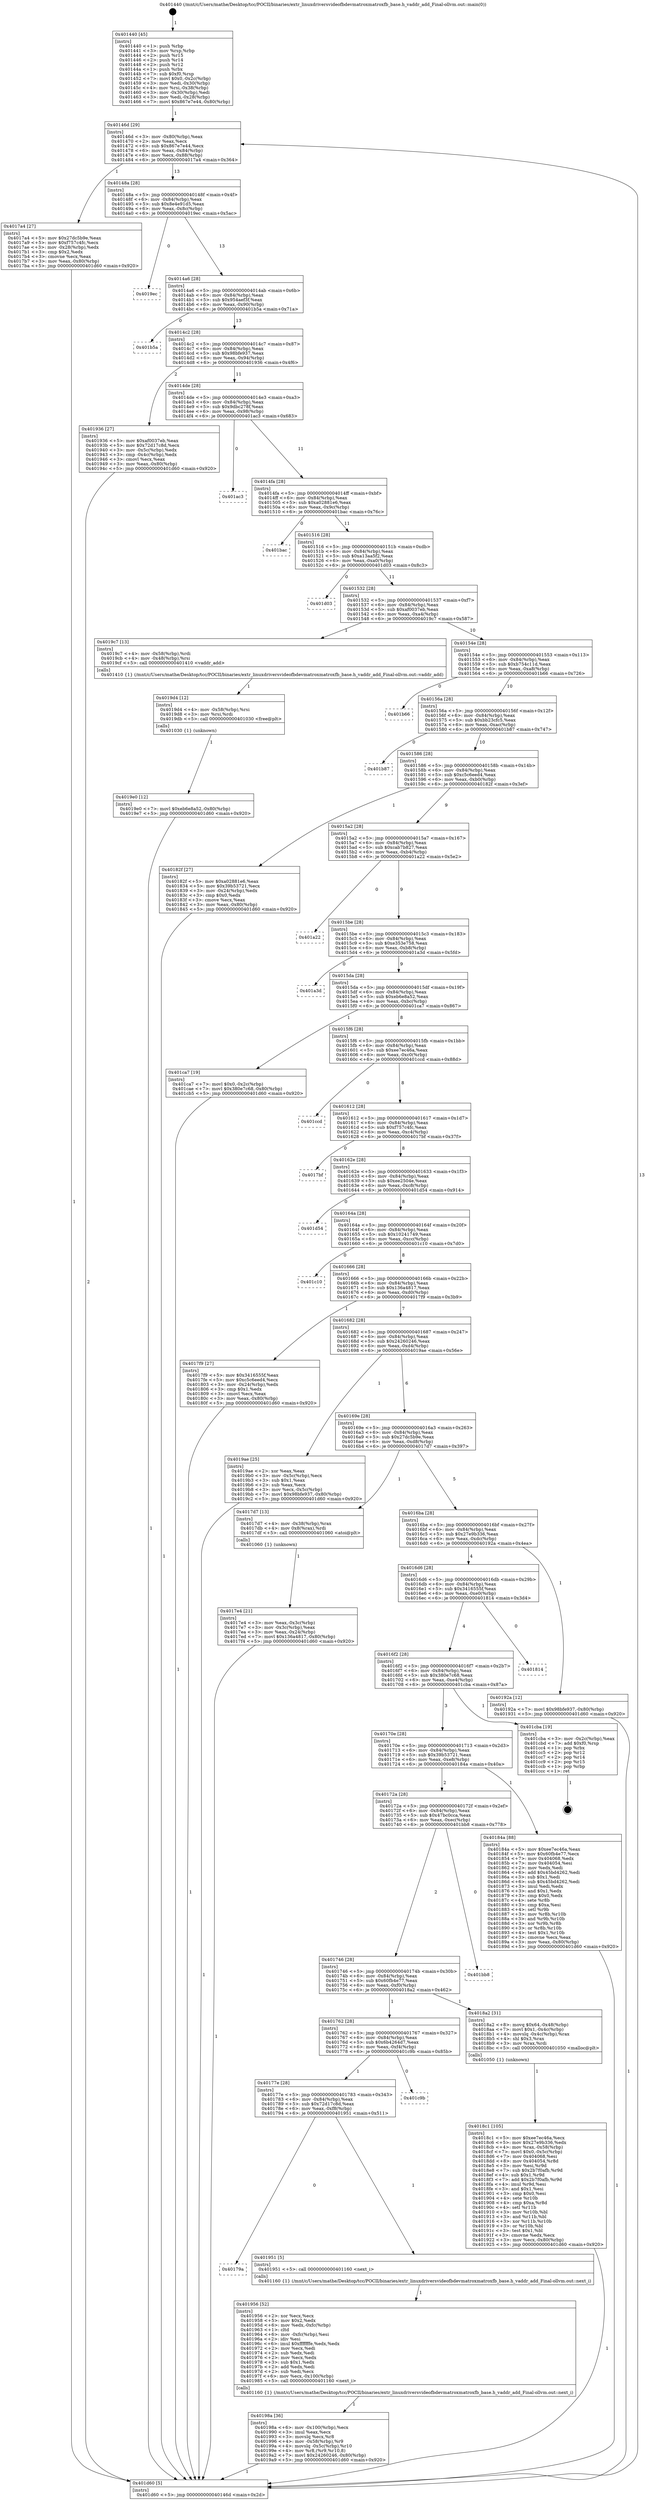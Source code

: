 digraph "0x401440" {
  label = "0x401440 (/mnt/c/Users/mathe/Desktop/tcc/POCII/binaries/extr_linuxdriversvideofbdevmatroxmatroxfb_base.h_vaddr_add_Final-ollvm.out::main(0))"
  labelloc = "t"
  node[shape=record]

  Entry [label="",width=0.3,height=0.3,shape=circle,fillcolor=black,style=filled]
  "0x40146d" [label="{
     0x40146d [29]\l
     | [instrs]\l
     &nbsp;&nbsp;0x40146d \<+3\>: mov -0x80(%rbp),%eax\l
     &nbsp;&nbsp;0x401470 \<+2\>: mov %eax,%ecx\l
     &nbsp;&nbsp;0x401472 \<+6\>: sub $0x867e7e44,%ecx\l
     &nbsp;&nbsp;0x401478 \<+6\>: mov %eax,-0x84(%rbp)\l
     &nbsp;&nbsp;0x40147e \<+6\>: mov %ecx,-0x88(%rbp)\l
     &nbsp;&nbsp;0x401484 \<+6\>: je 00000000004017a4 \<main+0x364\>\l
  }"]
  "0x4017a4" [label="{
     0x4017a4 [27]\l
     | [instrs]\l
     &nbsp;&nbsp;0x4017a4 \<+5\>: mov $0x27dc5b9e,%eax\l
     &nbsp;&nbsp;0x4017a9 \<+5\>: mov $0xf757c4fc,%ecx\l
     &nbsp;&nbsp;0x4017ae \<+3\>: mov -0x28(%rbp),%edx\l
     &nbsp;&nbsp;0x4017b1 \<+3\>: cmp $0x2,%edx\l
     &nbsp;&nbsp;0x4017b4 \<+3\>: cmovne %ecx,%eax\l
     &nbsp;&nbsp;0x4017b7 \<+3\>: mov %eax,-0x80(%rbp)\l
     &nbsp;&nbsp;0x4017ba \<+5\>: jmp 0000000000401d60 \<main+0x920\>\l
  }"]
  "0x40148a" [label="{
     0x40148a [28]\l
     | [instrs]\l
     &nbsp;&nbsp;0x40148a \<+5\>: jmp 000000000040148f \<main+0x4f\>\l
     &nbsp;&nbsp;0x40148f \<+6\>: mov -0x84(%rbp),%eax\l
     &nbsp;&nbsp;0x401495 \<+5\>: sub $0x8e4e91d5,%eax\l
     &nbsp;&nbsp;0x40149a \<+6\>: mov %eax,-0x8c(%rbp)\l
     &nbsp;&nbsp;0x4014a0 \<+6\>: je 00000000004019ec \<main+0x5ac\>\l
  }"]
  "0x401d60" [label="{
     0x401d60 [5]\l
     | [instrs]\l
     &nbsp;&nbsp;0x401d60 \<+5\>: jmp 000000000040146d \<main+0x2d\>\l
  }"]
  "0x401440" [label="{
     0x401440 [45]\l
     | [instrs]\l
     &nbsp;&nbsp;0x401440 \<+1\>: push %rbp\l
     &nbsp;&nbsp;0x401441 \<+3\>: mov %rsp,%rbp\l
     &nbsp;&nbsp;0x401444 \<+2\>: push %r15\l
     &nbsp;&nbsp;0x401446 \<+2\>: push %r14\l
     &nbsp;&nbsp;0x401448 \<+2\>: push %r12\l
     &nbsp;&nbsp;0x40144a \<+1\>: push %rbx\l
     &nbsp;&nbsp;0x40144b \<+7\>: sub $0xf0,%rsp\l
     &nbsp;&nbsp;0x401452 \<+7\>: movl $0x0,-0x2c(%rbp)\l
     &nbsp;&nbsp;0x401459 \<+3\>: mov %edi,-0x30(%rbp)\l
     &nbsp;&nbsp;0x40145c \<+4\>: mov %rsi,-0x38(%rbp)\l
     &nbsp;&nbsp;0x401460 \<+3\>: mov -0x30(%rbp),%edi\l
     &nbsp;&nbsp;0x401463 \<+3\>: mov %edi,-0x28(%rbp)\l
     &nbsp;&nbsp;0x401466 \<+7\>: movl $0x867e7e44,-0x80(%rbp)\l
  }"]
  Exit [label="",width=0.3,height=0.3,shape=circle,fillcolor=black,style=filled,peripheries=2]
  "0x4019ec" [label="{
     0x4019ec\l
  }", style=dashed]
  "0x4014a6" [label="{
     0x4014a6 [28]\l
     | [instrs]\l
     &nbsp;&nbsp;0x4014a6 \<+5\>: jmp 00000000004014ab \<main+0x6b\>\l
     &nbsp;&nbsp;0x4014ab \<+6\>: mov -0x84(%rbp),%eax\l
     &nbsp;&nbsp;0x4014b1 \<+5\>: sub $0x954aef3f,%eax\l
     &nbsp;&nbsp;0x4014b6 \<+6\>: mov %eax,-0x90(%rbp)\l
     &nbsp;&nbsp;0x4014bc \<+6\>: je 0000000000401b5a \<main+0x71a\>\l
  }"]
  "0x4019e0" [label="{
     0x4019e0 [12]\l
     | [instrs]\l
     &nbsp;&nbsp;0x4019e0 \<+7\>: movl $0xeb6e8a52,-0x80(%rbp)\l
     &nbsp;&nbsp;0x4019e7 \<+5\>: jmp 0000000000401d60 \<main+0x920\>\l
  }"]
  "0x401b5a" [label="{
     0x401b5a\l
  }", style=dashed]
  "0x4014c2" [label="{
     0x4014c2 [28]\l
     | [instrs]\l
     &nbsp;&nbsp;0x4014c2 \<+5\>: jmp 00000000004014c7 \<main+0x87\>\l
     &nbsp;&nbsp;0x4014c7 \<+6\>: mov -0x84(%rbp),%eax\l
     &nbsp;&nbsp;0x4014cd \<+5\>: sub $0x98bfe937,%eax\l
     &nbsp;&nbsp;0x4014d2 \<+6\>: mov %eax,-0x94(%rbp)\l
     &nbsp;&nbsp;0x4014d8 \<+6\>: je 0000000000401936 \<main+0x4f6\>\l
  }"]
  "0x4019d4" [label="{
     0x4019d4 [12]\l
     | [instrs]\l
     &nbsp;&nbsp;0x4019d4 \<+4\>: mov -0x58(%rbp),%rsi\l
     &nbsp;&nbsp;0x4019d8 \<+3\>: mov %rsi,%rdi\l
     &nbsp;&nbsp;0x4019db \<+5\>: call 0000000000401030 \<free@plt\>\l
     | [calls]\l
     &nbsp;&nbsp;0x401030 \{1\} (unknown)\l
  }"]
  "0x401936" [label="{
     0x401936 [27]\l
     | [instrs]\l
     &nbsp;&nbsp;0x401936 \<+5\>: mov $0xaf0037eb,%eax\l
     &nbsp;&nbsp;0x40193b \<+5\>: mov $0x72d17c8d,%ecx\l
     &nbsp;&nbsp;0x401940 \<+3\>: mov -0x5c(%rbp),%edx\l
     &nbsp;&nbsp;0x401943 \<+3\>: cmp -0x4c(%rbp),%edx\l
     &nbsp;&nbsp;0x401946 \<+3\>: cmovl %ecx,%eax\l
     &nbsp;&nbsp;0x401949 \<+3\>: mov %eax,-0x80(%rbp)\l
     &nbsp;&nbsp;0x40194c \<+5\>: jmp 0000000000401d60 \<main+0x920\>\l
  }"]
  "0x4014de" [label="{
     0x4014de [28]\l
     | [instrs]\l
     &nbsp;&nbsp;0x4014de \<+5\>: jmp 00000000004014e3 \<main+0xa3\>\l
     &nbsp;&nbsp;0x4014e3 \<+6\>: mov -0x84(%rbp),%eax\l
     &nbsp;&nbsp;0x4014e9 \<+5\>: sub $0x9dbc278f,%eax\l
     &nbsp;&nbsp;0x4014ee \<+6\>: mov %eax,-0x98(%rbp)\l
     &nbsp;&nbsp;0x4014f4 \<+6\>: je 0000000000401ac3 \<main+0x683\>\l
  }"]
  "0x40198a" [label="{
     0x40198a [36]\l
     | [instrs]\l
     &nbsp;&nbsp;0x40198a \<+6\>: mov -0x100(%rbp),%ecx\l
     &nbsp;&nbsp;0x401990 \<+3\>: imul %eax,%ecx\l
     &nbsp;&nbsp;0x401993 \<+3\>: movslq %ecx,%r8\l
     &nbsp;&nbsp;0x401996 \<+4\>: mov -0x58(%rbp),%r9\l
     &nbsp;&nbsp;0x40199a \<+4\>: movslq -0x5c(%rbp),%r10\l
     &nbsp;&nbsp;0x40199e \<+4\>: mov %r8,(%r9,%r10,8)\l
     &nbsp;&nbsp;0x4019a2 \<+7\>: movl $0x24260246,-0x80(%rbp)\l
     &nbsp;&nbsp;0x4019a9 \<+5\>: jmp 0000000000401d60 \<main+0x920\>\l
  }"]
  "0x401ac3" [label="{
     0x401ac3\l
  }", style=dashed]
  "0x4014fa" [label="{
     0x4014fa [28]\l
     | [instrs]\l
     &nbsp;&nbsp;0x4014fa \<+5\>: jmp 00000000004014ff \<main+0xbf\>\l
     &nbsp;&nbsp;0x4014ff \<+6\>: mov -0x84(%rbp),%eax\l
     &nbsp;&nbsp;0x401505 \<+5\>: sub $0xa02881e6,%eax\l
     &nbsp;&nbsp;0x40150a \<+6\>: mov %eax,-0x9c(%rbp)\l
     &nbsp;&nbsp;0x401510 \<+6\>: je 0000000000401bac \<main+0x76c\>\l
  }"]
  "0x401956" [label="{
     0x401956 [52]\l
     | [instrs]\l
     &nbsp;&nbsp;0x401956 \<+2\>: xor %ecx,%ecx\l
     &nbsp;&nbsp;0x401958 \<+5\>: mov $0x2,%edx\l
     &nbsp;&nbsp;0x40195d \<+6\>: mov %edx,-0xfc(%rbp)\l
     &nbsp;&nbsp;0x401963 \<+1\>: cltd\l
     &nbsp;&nbsp;0x401964 \<+6\>: mov -0xfc(%rbp),%esi\l
     &nbsp;&nbsp;0x40196a \<+2\>: idiv %esi\l
     &nbsp;&nbsp;0x40196c \<+6\>: imul $0xfffffffe,%edx,%edx\l
     &nbsp;&nbsp;0x401972 \<+2\>: mov %ecx,%edi\l
     &nbsp;&nbsp;0x401974 \<+2\>: sub %edx,%edi\l
     &nbsp;&nbsp;0x401976 \<+2\>: mov %ecx,%edx\l
     &nbsp;&nbsp;0x401978 \<+3\>: sub $0x1,%edx\l
     &nbsp;&nbsp;0x40197b \<+2\>: add %edx,%edi\l
     &nbsp;&nbsp;0x40197d \<+2\>: sub %edi,%ecx\l
     &nbsp;&nbsp;0x40197f \<+6\>: mov %ecx,-0x100(%rbp)\l
     &nbsp;&nbsp;0x401985 \<+5\>: call 0000000000401160 \<next_i\>\l
     | [calls]\l
     &nbsp;&nbsp;0x401160 \{1\} (/mnt/c/Users/mathe/Desktop/tcc/POCII/binaries/extr_linuxdriversvideofbdevmatroxmatroxfb_base.h_vaddr_add_Final-ollvm.out::next_i)\l
  }"]
  "0x401bac" [label="{
     0x401bac\l
  }", style=dashed]
  "0x401516" [label="{
     0x401516 [28]\l
     | [instrs]\l
     &nbsp;&nbsp;0x401516 \<+5\>: jmp 000000000040151b \<main+0xdb\>\l
     &nbsp;&nbsp;0x40151b \<+6\>: mov -0x84(%rbp),%eax\l
     &nbsp;&nbsp;0x401521 \<+5\>: sub $0xa13aa5f2,%eax\l
     &nbsp;&nbsp;0x401526 \<+6\>: mov %eax,-0xa0(%rbp)\l
     &nbsp;&nbsp;0x40152c \<+6\>: je 0000000000401d03 \<main+0x8c3\>\l
  }"]
  "0x40179a" [label="{
     0x40179a\l
  }", style=dashed]
  "0x401d03" [label="{
     0x401d03\l
  }", style=dashed]
  "0x401532" [label="{
     0x401532 [28]\l
     | [instrs]\l
     &nbsp;&nbsp;0x401532 \<+5\>: jmp 0000000000401537 \<main+0xf7\>\l
     &nbsp;&nbsp;0x401537 \<+6\>: mov -0x84(%rbp),%eax\l
     &nbsp;&nbsp;0x40153d \<+5\>: sub $0xaf0037eb,%eax\l
     &nbsp;&nbsp;0x401542 \<+6\>: mov %eax,-0xa4(%rbp)\l
     &nbsp;&nbsp;0x401548 \<+6\>: je 00000000004019c7 \<main+0x587\>\l
  }"]
  "0x401951" [label="{
     0x401951 [5]\l
     | [instrs]\l
     &nbsp;&nbsp;0x401951 \<+5\>: call 0000000000401160 \<next_i\>\l
     | [calls]\l
     &nbsp;&nbsp;0x401160 \{1\} (/mnt/c/Users/mathe/Desktop/tcc/POCII/binaries/extr_linuxdriversvideofbdevmatroxmatroxfb_base.h_vaddr_add_Final-ollvm.out::next_i)\l
  }"]
  "0x4019c7" [label="{
     0x4019c7 [13]\l
     | [instrs]\l
     &nbsp;&nbsp;0x4019c7 \<+4\>: mov -0x58(%rbp),%rdi\l
     &nbsp;&nbsp;0x4019cb \<+4\>: mov -0x48(%rbp),%rsi\l
     &nbsp;&nbsp;0x4019cf \<+5\>: call 0000000000401410 \<vaddr_add\>\l
     | [calls]\l
     &nbsp;&nbsp;0x401410 \{1\} (/mnt/c/Users/mathe/Desktop/tcc/POCII/binaries/extr_linuxdriversvideofbdevmatroxmatroxfb_base.h_vaddr_add_Final-ollvm.out::vaddr_add)\l
  }"]
  "0x40154e" [label="{
     0x40154e [28]\l
     | [instrs]\l
     &nbsp;&nbsp;0x40154e \<+5\>: jmp 0000000000401553 \<main+0x113\>\l
     &nbsp;&nbsp;0x401553 \<+6\>: mov -0x84(%rbp),%eax\l
     &nbsp;&nbsp;0x401559 \<+5\>: sub $0xb754c11d,%eax\l
     &nbsp;&nbsp;0x40155e \<+6\>: mov %eax,-0xa8(%rbp)\l
     &nbsp;&nbsp;0x401564 \<+6\>: je 0000000000401b66 \<main+0x726\>\l
  }"]
  "0x40177e" [label="{
     0x40177e [28]\l
     | [instrs]\l
     &nbsp;&nbsp;0x40177e \<+5\>: jmp 0000000000401783 \<main+0x343\>\l
     &nbsp;&nbsp;0x401783 \<+6\>: mov -0x84(%rbp),%eax\l
     &nbsp;&nbsp;0x401789 \<+5\>: sub $0x72d17c8d,%eax\l
     &nbsp;&nbsp;0x40178e \<+6\>: mov %eax,-0xf8(%rbp)\l
     &nbsp;&nbsp;0x401794 \<+6\>: je 0000000000401951 \<main+0x511\>\l
  }"]
  "0x401b66" [label="{
     0x401b66\l
  }", style=dashed]
  "0x40156a" [label="{
     0x40156a [28]\l
     | [instrs]\l
     &nbsp;&nbsp;0x40156a \<+5\>: jmp 000000000040156f \<main+0x12f\>\l
     &nbsp;&nbsp;0x40156f \<+6\>: mov -0x84(%rbp),%eax\l
     &nbsp;&nbsp;0x401575 \<+5\>: sub $0xbb23cfc5,%eax\l
     &nbsp;&nbsp;0x40157a \<+6\>: mov %eax,-0xac(%rbp)\l
     &nbsp;&nbsp;0x401580 \<+6\>: je 0000000000401b87 \<main+0x747\>\l
  }"]
  "0x401c9b" [label="{
     0x401c9b\l
  }", style=dashed]
  "0x401b87" [label="{
     0x401b87\l
  }", style=dashed]
  "0x401586" [label="{
     0x401586 [28]\l
     | [instrs]\l
     &nbsp;&nbsp;0x401586 \<+5\>: jmp 000000000040158b \<main+0x14b\>\l
     &nbsp;&nbsp;0x40158b \<+6\>: mov -0x84(%rbp),%eax\l
     &nbsp;&nbsp;0x401591 \<+5\>: sub $0xc5c6eed4,%eax\l
     &nbsp;&nbsp;0x401596 \<+6\>: mov %eax,-0xb0(%rbp)\l
     &nbsp;&nbsp;0x40159c \<+6\>: je 000000000040182f \<main+0x3ef\>\l
  }"]
  "0x4018c1" [label="{
     0x4018c1 [105]\l
     | [instrs]\l
     &nbsp;&nbsp;0x4018c1 \<+5\>: mov $0xee7ec46a,%ecx\l
     &nbsp;&nbsp;0x4018c6 \<+5\>: mov $0x27e9b336,%edx\l
     &nbsp;&nbsp;0x4018cb \<+4\>: mov %rax,-0x58(%rbp)\l
     &nbsp;&nbsp;0x4018cf \<+7\>: movl $0x0,-0x5c(%rbp)\l
     &nbsp;&nbsp;0x4018d6 \<+7\>: mov 0x404068,%esi\l
     &nbsp;&nbsp;0x4018dd \<+8\>: mov 0x404054,%r8d\l
     &nbsp;&nbsp;0x4018e5 \<+3\>: mov %esi,%r9d\l
     &nbsp;&nbsp;0x4018e8 \<+7\>: sub $0x2b7f0afb,%r9d\l
     &nbsp;&nbsp;0x4018ef \<+4\>: sub $0x1,%r9d\l
     &nbsp;&nbsp;0x4018f3 \<+7\>: add $0x2b7f0afb,%r9d\l
     &nbsp;&nbsp;0x4018fa \<+4\>: imul %r9d,%esi\l
     &nbsp;&nbsp;0x4018fe \<+3\>: and $0x1,%esi\l
     &nbsp;&nbsp;0x401901 \<+3\>: cmp $0x0,%esi\l
     &nbsp;&nbsp;0x401904 \<+4\>: sete %r10b\l
     &nbsp;&nbsp;0x401908 \<+4\>: cmp $0xa,%r8d\l
     &nbsp;&nbsp;0x40190c \<+4\>: setl %r11b\l
     &nbsp;&nbsp;0x401910 \<+3\>: mov %r10b,%bl\l
     &nbsp;&nbsp;0x401913 \<+3\>: and %r11b,%bl\l
     &nbsp;&nbsp;0x401916 \<+3\>: xor %r11b,%r10b\l
     &nbsp;&nbsp;0x401919 \<+3\>: or %r10b,%bl\l
     &nbsp;&nbsp;0x40191c \<+3\>: test $0x1,%bl\l
     &nbsp;&nbsp;0x40191f \<+3\>: cmovne %edx,%ecx\l
     &nbsp;&nbsp;0x401922 \<+3\>: mov %ecx,-0x80(%rbp)\l
     &nbsp;&nbsp;0x401925 \<+5\>: jmp 0000000000401d60 \<main+0x920\>\l
  }"]
  "0x40182f" [label="{
     0x40182f [27]\l
     | [instrs]\l
     &nbsp;&nbsp;0x40182f \<+5\>: mov $0xa02881e6,%eax\l
     &nbsp;&nbsp;0x401834 \<+5\>: mov $0x39b53721,%ecx\l
     &nbsp;&nbsp;0x401839 \<+3\>: mov -0x24(%rbp),%edx\l
     &nbsp;&nbsp;0x40183c \<+3\>: cmp $0x0,%edx\l
     &nbsp;&nbsp;0x40183f \<+3\>: cmove %ecx,%eax\l
     &nbsp;&nbsp;0x401842 \<+3\>: mov %eax,-0x80(%rbp)\l
     &nbsp;&nbsp;0x401845 \<+5\>: jmp 0000000000401d60 \<main+0x920\>\l
  }"]
  "0x4015a2" [label="{
     0x4015a2 [28]\l
     | [instrs]\l
     &nbsp;&nbsp;0x4015a2 \<+5\>: jmp 00000000004015a7 \<main+0x167\>\l
     &nbsp;&nbsp;0x4015a7 \<+6\>: mov -0x84(%rbp),%eax\l
     &nbsp;&nbsp;0x4015ad \<+5\>: sub $0xcab7b827,%eax\l
     &nbsp;&nbsp;0x4015b2 \<+6\>: mov %eax,-0xb4(%rbp)\l
     &nbsp;&nbsp;0x4015b8 \<+6\>: je 0000000000401a22 \<main+0x5e2\>\l
  }"]
  "0x401762" [label="{
     0x401762 [28]\l
     | [instrs]\l
     &nbsp;&nbsp;0x401762 \<+5\>: jmp 0000000000401767 \<main+0x327\>\l
     &nbsp;&nbsp;0x401767 \<+6\>: mov -0x84(%rbp),%eax\l
     &nbsp;&nbsp;0x40176d \<+5\>: sub $0x6b4264d7,%eax\l
     &nbsp;&nbsp;0x401772 \<+6\>: mov %eax,-0xf4(%rbp)\l
     &nbsp;&nbsp;0x401778 \<+6\>: je 0000000000401c9b \<main+0x85b\>\l
  }"]
  "0x401a22" [label="{
     0x401a22\l
  }", style=dashed]
  "0x4015be" [label="{
     0x4015be [28]\l
     | [instrs]\l
     &nbsp;&nbsp;0x4015be \<+5\>: jmp 00000000004015c3 \<main+0x183\>\l
     &nbsp;&nbsp;0x4015c3 \<+6\>: mov -0x84(%rbp),%eax\l
     &nbsp;&nbsp;0x4015c9 \<+5\>: sub $0xe353e758,%eax\l
     &nbsp;&nbsp;0x4015ce \<+6\>: mov %eax,-0xb8(%rbp)\l
     &nbsp;&nbsp;0x4015d4 \<+6\>: je 0000000000401a3d \<main+0x5fd\>\l
  }"]
  "0x4018a2" [label="{
     0x4018a2 [31]\l
     | [instrs]\l
     &nbsp;&nbsp;0x4018a2 \<+8\>: movq $0x64,-0x48(%rbp)\l
     &nbsp;&nbsp;0x4018aa \<+7\>: movl $0x1,-0x4c(%rbp)\l
     &nbsp;&nbsp;0x4018b1 \<+4\>: movslq -0x4c(%rbp),%rax\l
     &nbsp;&nbsp;0x4018b5 \<+4\>: shl $0x3,%rax\l
     &nbsp;&nbsp;0x4018b9 \<+3\>: mov %rax,%rdi\l
     &nbsp;&nbsp;0x4018bc \<+5\>: call 0000000000401050 \<malloc@plt\>\l
     | [calls]\l
     &nbsp;&nbsp;0x401050 \{1\} (unknown)\l
  }"]
  "0x401a3d" [label="{
     0x401a3d\l
  }", style=dashed]
  "0x4015da" [label="{
     0x4015da [28]\l
     | [instrs]\l
     &nbsp;&nbsp;0x4015da \<+5\>: jmp 00000000004015df \<main+0x19f\>\l
     &nbsp;&nbsp;0x4015df \<+6\>: mov -0x84(%rbp),%eax\l
     &nbsp;&nbsp;0x4015e5 \<+5\>: sub $0xeb6e8a52,%eax\l
     &nbsp;&nbsp;0x4015ea \<+6\>: mov %eax,-0xbc(%rbp)\l
     &nbsp;&nbsp;0x4015f0 \<+6\>: je 0000000000401ca7 \<main+0x867\>\l
  }"]
  "0x401746" [label="{
     0x401746 [28]\l
     | [instrs]\l
     &nbsp;&nbsp;0x401746 \<+5\>: jmp 000000000040174b \<main+0x30b\>\l
     &nbsp;&nbsp;0x40174b \<+6\>: mov -0x84(%rbp),%eax\l
     &nbsp;&nbsp;0x401751 \<+5\>: sub $0x60fb4e77,%eax\l
     &nbsp;&nbsp;0x401756 \<+6\>: mov %eax,-0xf0(%rbp)\l
     &nbsp;&nbsp;0x40175c \<+6\>: je 00000000004018a2 \<main+0x462\>\l
  }"]
  "0x401ca7" [label="{
     0x401ca7 [19]\l
     | [instrs]\l
     &nbsp;&nbsp;0x401ca7 \<+7\>: movl $0x0,-0x2c(%rbp)\l
     &nbsp;&nbsp;0x401cae \<+7\>: movl $0x380e7c68,-0x80(%rbp)\l
     &nbsp;&nbsp;0x401cb5 \<+5\>: jmp 0000000000401d60 \<main+0x920\>\l
  }"]
  "0x4015f6" [label="{
     0x4015f6 [28]\l
     | [instrs]\l
     &nbsp;&nbsp;0x4015f6 \<+5\>: jmp 00000000004015fb \<main+0x1bb\>\l
     &nbsp;&nbsp;0x4015fb \<+6\>: mov -0x84(%rbp),%eax\l
     &nbsp;&nbsp;0x401601 \<+5\>: sub $0xee7ec46a,%eax\l
     &nbsp;&nbsp;0x401606 \<+6\>: mov %eax,-0xc0(%rbp)\l
     &nbsp;&nbsp;0x40160c \<+6\>: je 0000000000401ccd \<main+0x88d\>\l
  }"]
  "0x401bb8" [label="{
     0x401bb8\l
  }", style=dashed]
  "0x401ccd" [label="{
     0x401ccd\l
  }", style=dashed]
  "0x401612" [label="{
     0x401612 [28]\l
     | [instrs]\l
     &nbsp;&nbsp;0x401612 \<+5\>: jmp 0000000000401617 \<main+0x1d7\>\l
     &nbsp;&nbsp;0x401617 \<+6\>: mov -0x84(%rbp),%eax\l
     &nbsp;&nbsp;0x40161d \<+5\>: sub $0xf757c4fc,%eax\l
     &nbsp;&nbsp;0x401622 \<+6\>: mov %eax,-0xc4(%rbp)\l
     &nbsp;&nbsp;0x401628 \<+6\>: je 00000000004017bf \<main+0x37f\>\l
  }"]
  "0x40172a" [label="{
     0x40172a [28]\l
     | [instrs]\l
     &nbsp;&nbsp;0x40172a \<+5\>: jmp 000000000040172f \<main+0x2ef\>\l
     &nbsp;&nbsp;0x40172f \<+6\>: mov -0x84(%rbp),%eax\l
     &nbsp;&nbsp;0x401735 \<+5\>: sub $0x47bc0cca,%eax\l
     &nbsp;&nbsp;0x40173a \<+6\>: mov %eax,-0xec(%rbp)\l
     &nbsp;&nbsp;0x401740 \<+6\>: je 0000000000401bb8 \<main+0x778\>\l
  }"]
  "0x4017bf" [label="{
     0x4017bf\l
  }", style=dashed]
  "0x40162e" [label="{
     0x40162e [28]\l
     | [instrs]\l
     &nbsp;&nbsp;0x40162e \<+5\>: jmp 0000000000401633 \<main+0x1f3\>\l
     &nbsp;&nbsp;0x401633 \<+6\>: mov -0x84(%rbp),%eax\l
     &nbsp;&nbsp;0x401639 \<+5\>: sub $0xee2504e,%eax\l
     &nbsp;&nbsp;0x40163e \<+6\>: mov %eax,-0xc8(%rbp)\l
     &nbsp;&nbsp;0x401644 \<+6\>: je 0000000000401d54 \<main+0x914\>\l
  }"]
  "0x40184a" [label="{
     0x40184a [88]\l
     | [instrs]\l
     &nbsp;&nbsp;0x40184a \<+5\>: mov $0xee7ec46a,%eax\l
     &nbsp;&nbsp;0x40184f \<+5\>: mov $0x60fb4e77,%ecx\l
     &nbsp;&nbsp;0x401854 \<+7\>: mov 0x404068,%edx\l
     &nbsp;&nbsp;0x40185b \<+7\>: mov 0x404054,%esi\l
     &nbsp;&nbsp;0x401862 \<+2\>: mov %edx,%edi\l
     &nbsp;&nbsp;0x401864 \<+6\>: add $0x45bd4262,%edi\l
     &nbsp;&nbsp;0x40186a \<+3\>: sub $0x1,%edi\l
     &nbsp;&nbsp;0x40186d \<+6\>: sub $0x45bd4262,%edi\l
     &nbsp;&nbsp;0x401873 \<+3\>: imul %edi,%edx\l
     &nbsp;&nbsp;0x401876 \<+3\>: and $0x1,%edx\l
     &nbsp;&nbsp;0x401879 \<+3\>: cmp $0x0,%edx\l
     &nbsp;&nbsp;0x40187c \<+4\>: sete %r8b\l
     &nbsp;&nbsp;0x401880 \<+3\>: cmp $0xa,%esi\l
     &nbsp;&nbsp;0x401883 \<+4\>: setl %r9b\l
     &nbsp;&nbsp;0x401887 \<+3\>: mov %r8b,%r10b\l
     &nbsp;&nbsp;0x40188a \<+3\>: and %r9b,%r10b\l
     &nbsp;&nbsp;0x40188d \<+3\>: xor %r9b,%r8b\l
     &nbsp;&nbsp;0x401890 \<+3\>: or %r8b,%r10b\l
     &nbsp;&nbsp;0x401893 \<+4\>: test $0x1,%r10b\l
     &nbsp;&nbsp;0x401897 \<+3\>: cmovne %ecx,%eax\l
     &nbsp;&nbsp;0x40189a \<+3\>: mov %eax,-0x80(%rbp)\l
     &nbsp;&nbsp;0x40189d \<+5\>: jmp 0000000000401d60 \<main+0x920\>\l
  }"]
  "0x401d54" [label="{
     0x401d54\l
  }", style=dashed]
  "0x40164a" [label="{
     0x40164a [28]\l
     | [instrs]\l
     &nbsp;&nbsp;0x40164a \<+5\>: jmp 000000000040164f \<main+0x20f\>\l
     &nbsp;&nbsp;0x40164f \<+6\>: mov -0x84(%rbp),%eax\l
     &nbsp;&nbsp;0x401655 \<+5\>: sub $0x10241749,%eax\l
     &nbsp;&nbsp;0x40165a \<+6\>: mov %eax,-0xcc(%rbp)\l
     &nbsp;&nbsp;0x401660 \<+6\>: je 0000000000401c10 \<main+0x7d0\>\l
  }"]
  "0x40170e" [label="{
     0x40170e [28]\l
     | [instrs]\l
     &nbsp;&nbsp;0x40170e \<+5\>: jmp 0000000000401713 \<main+0x2d3\>\l
     &nbsp;&nbsp;0x401713 \<+6\>: mov -0x84(%rbp),%eax\l
     &nbsp;&nbsp;0x401719 \<+5\>: sub $0x39b53721,%eax\l
     &nbsp;&nbsp;0x40171e \<+6\>: mov %eax,-0xe8(%rbp)\l
     &nbsp;&nbsp;0x401724 \<+6\>: je 000000000040184a \<main+0x40a\>\l
  }"]
  "0x401c10" [label="{
     0x401c10\l
  }", style=dashed]
  "0x401666" [label="{
     0x401666 [28]\l
     | [instrs]\l
     &nbsp;&nbsp;0x401666 \<+5\>: jmp 000000000040166b \<main+0x22b\>\l
     &nbsp;&nbsp;0x40166b \<+6\>: mov -0x84(%rbp),%eax\l
     &nbsp;&nbsp;0x401671 \<+5\>: sub $0x136a4817,%eax\l
     &nbsp;&nbsp;0x401676 \<+6\>: mov %eax,-0xd0(%rbp)\l
     &nbsp;&nbsp;0x40167c \<+6\>: je 00000000004017f9 \<main+0x3b9\>\l
  }"]
  "0x401cba" [label="{
     0x401cba [19]\l
     | [instrs]\l
     &nbsp;&nbsp;0x401cba \<+3\>: mov -0x2c(%rbp),%eax\l
     &nbsp;&nbsp;0x401cbd \<+7\>: add $0xf0,%rsp\l
     &nbsp;&nbsp;0x401cc4 \<+1\>: pop %rbx\l
     &nbsp;&nbsp;0x401cc5 \<+2\>: pop %r12\l
     &nbsp;&nbsp;0x401cc7 \<+2\>: pop %r14\l
     &nbsp;&nbsp;0x401cc9 \<+2\>: pop %r15\l
     &nbsp;&nbsp;0x401ccb \<+1\>: pop %rbp\l
     &nbsp;&nbsp;0x401ccc \<+1\>: ret\l
  }"]
  "0x4017f9" [label="{
     0x4017f9 [27]\l
     | [instrs]\l
     &nbsp;&nbsp;0x4017f9 \<+5\>: mov $0x3416555f,%eax\l
     &nbsp;&nbsp;0x4017fe \<+5\>: mov $0xc5c6eed4,%ecx\l
     &nbsp;&nbsp;0x401803 \<+3\>: mov -0x24(%rbp),%edx\l
     &nbsp;&nbsp;0x401806 \<+3\>: cmp $0x1,%edx\l
     &nbsp;&nbsp;0x401809 \<+3\>: cmovl %ecx,%eax\l
     &nbsp;&nbsp;0x40180c \<+3\>: mov %eax,-0x80(%rbp)\l
     &nbsp;&nbsp;0x40180f \<+5\>: jmp 0000000000401d60 \<main+0x920\>\l
  }"]
  "0x401682" [label="{
     0x401682 [28]\l
     | [instrs]\l
     &nbsp;&nbsp;0x401682 \<+5\>: jmp 0000000000401687 \<main+0x247\>\l
     &nbsp;&nbsp;0x401687 \<+6\>: mov -0x84(%rbp),%eax\l
     &nbsp;&nbsp;0x40168d \<+5\>: sub $0x24260246,%eax\l
     &nbsp;&nbsp;0x401692 \<+6\>: mov %eax,-0xd4(%rbp)\l
     &nbsp;&nbsp;0x401698 \<+6\>: je 00000000004019ae \<main+0x56e\>\l
  }"]
  "0x4016f2" [label="{
     0x4016f2 [28]\l
     | [instrs]\l
     &nbsp;&nbsp;0x4016f2 \<+5\>: jmp 00000000004016f7 \<main+0x2b7\>\l
     &nbsp;&nbsp;0x4016f7 \<+6\>: mov -0x84(%rbp),%eax\l
     &nbsp;&nbsp;0x4016fd \<+5\>: sub $0x380e7c68,%eax\l
     &nbsp;&nbsp;0x401702 \<+6\>: mov %eax,-0xe4(%rbp)\l
     &nbsp;&nbsp;0x401708 \<+6\>: je 0000000000401cba \<main+0x87a\>\l
  }"]
  "0x4019ae" [label="{
     0x4019ae [25]\l
     | [instrs]\l
     &nbsp;&nbsp;0x4019ae \<+2\>: xor %eax,%eax\l
     &nbsp;&nbsp;0x4019b0 \<+3\>: mov -0x5c(%rbp),%ecx\l
     &nbsp;&nbsp;0x4019b3 \<+3\>: sub $0x1,%eax\l
     &nbsp;&nbsp;0x4019b6 \<+2\>: sub %eax,%ecx\l
     &nbsp;&nbsp;0x4019b8 \<+3\>: mov %ecx,-0x5c(%rbp)\l
     &nbsp;&nbsp;0x4019bb \<+7\>: movl $0x98bfe937,-0x80(%rbp)\l
     &nbsp;&nbsp;0x4019c2 \<+5\>: jmp 0000000000401d60 \<main+0x920\>\l
  }"]
  "0x40169e" [label="{
     0x40169e [28]\l
     | [instrs]\l
     &nbsp;&nbsp;0x40169e \<+5\>: jmp 00000000004016a3 \<main+0x263\>\l
     &nbsp;&nbsp;0x4016a3 \<+6\>: mov -0x84(%rbp),%eax\l
     &nbsp;&nbsp;0x4016a9 \<+5\>: sub $0x27dc5b9e,%eax\l
     &nbsp;&nbsp;0x4016ae \<+6\>: mov %eax,-0xd8(%rbp)\l
     &nbsp;&nbsp;0x4016b4 \<+6\>: je 00000000004017d7 \<main+0x397\>\l
  }"]
  "0x401814" [label="{
     0x401814\l
  }", style=dashed]
  "0x4017d7" [label="{
     0x4017d7 [13]\l
     | [instrs]\l
     &nbsp;&nbsp;0x4017d7 \<+4\>: mov -0x38(%rbp),%rax\l
     &nbsp;&nbsp;0x4017db \<+4\>: mov 0x8(%rax),%rdi\l
     &nbsp;&nbsp;0x4017df \<+5\>: call 0000000000401060 \<atoi@plt\>\l
     | [calls]\l
     &nbsp;&nbsp;0x401060 \{1\} (unknown)\l
  }"]
  "0x4016ba" [label="{
     0x4016ba [28]\l
     | [instrs]\l
     &nbsp;&nbsp;0x4016ba \<+5\>: jmp 00000000004016bf \<main+0x27f\>\l
     &nbsp;&nbsp;0x4016bf \<+6\>: mov -0x84(%rbp),%eax\l
     &nbsp;&nbsp;0x4016c5 \<+5\>: sub $0x27e9b336,%eax\l
     &nbsp;&nbsp;0x4016ca \<+6\>: mov %eax,-0xdc(%rbp)\l
     &nbsp;&nbsp;0x4016d0 \<+6\>: je 000000000040192a \<main+0x4ea\>\l
  }"]
  "0x4017e4" [label="{
     0x4017e4 [21]\l
     | [instrs]\l
     &nbsp;&nbsp;0x4017e4 \<+3\>: mov %eax,-0x3c(%rbp)\l
     &nbsp;&nbsp;0x4017e7 \<+3\>: mov -0x3c(%rbp),%eax\l
     &nbsp;&nbsp;0x4017ea \<+3\>: mov %eax,-0x24(%rbp)\l
     &nbsp;&nbsp;0x4017ed \<+7\>: movl $0x136a4817,-0x80(%rbp)\l
     &nbsp;&nbsp;0x4017f4 \<+5\>: jmp 0000000000401d60 \<main+0x920\>\l
  }"]
  "0x4016d6" [label="{
     0x4016d6 [28]\l
     | [instrs]\l
     &nbsp;&nbsp;0x4016d6 \<+5\>: jmp 00000000004016db \<main+0x29b\>\l
     &nbsp;&nbsp;0x4016db \<+6\>: mov -0x84(%rbp),%eax\l
     &nbsp;&nbsp;0x4016e1 \<+5\>: sub $0x3416555f,%eax\l
     &nbsp;&nbsp;0x4016e6 \<+6\>: mov %eax,-0xe0(%rbp)\l
     &nbsp;&nbsp;0x4016ec \<+6\>: je 0000000000401814 \<main+0x3d4\>\l
  }"]
  "0x40192a" [label="{
     0x40192a [12]\l
     | [instrs]\l
     &nbsp;&nbsp;0x40192a \<+7\>: movl $0x98bfe937,-0x80(%rbp)\l
     &nbsp;&nbsp;0x401931 \<+5\>: jmp 0000000000401d60 \<main+0x920\>\l
  }"]
  Entry -> "0x401440" [label=" 1"]
  "0x40146d" -> "0x4017a4" [label=" 1"]
  "0x40146d" -> "0x40148a" [label=" 13"]
  "0x4017a4" -> "0x401d60" [label=" 1"]
  "0x401440" -> "0x40146d" [label=" 1"]
  "0x401d60" -> "0x40146d" [label=" 13"]
  "0x401cba" -> Exit [label=" 1"]
  "0x40148a" -> "0x4019ec" [label=" 0"]
  "0x40148a" -> "0x4014a6" [label=" 13"]
  "0x401ca7" -> "0x401d60" [label=" 1"]
  "0x4014a6" -> "0x401b5a" [label=" 0"]
  "0x4014a6" -> "0x4014c2" [label=" 13"]
  "0x4019e0" -> "0x401d60" [label=" 1"]
  "0x4014c2" -> "0x401936" [label=" 2"]
  "0x4014c2" -> "0x4014de" [label=" 11"]
  "0x4019d4" -> "0x4019e0" [label=" 1"]
  "0x4014de" -> "0x401ac3" [label=" 0"]
  "0x4014de" -> "0x4014fa" [label=" 11"]
  "0x4019c7" -> "0x4019d4" [label=" 1"]
  "0x4014fa" -> "0x401bac" [label=" 0"]
  "0x4014fa" -> "0x401516" [label=" 11"]
  "0x4019ae" -> "0x401d60" [label=" 1"]
  "0x401516" -> "0x401d03" [label=" 0"]
  "0x401516" -> "0x401532" [label=" 11"]
  "0x40198a" -> "0x401d60" [label=" 1"]
  "0x401532" -> "0x4019c7" [label=" 1"]
  "0x401532" -> "0x40154e" [label=" 10"]
  "0x401956" -> "0x40198a" [label=" 1"]
  "0x40154e" -> "0x401b66" [label=" 0"]
  "0x40154e" -> "0x40156a" [label=" 10"]
  "0x40177e" -> "0x40179a" [label=" 0"]
  "0x40156a" -> "0x401b87" [label=" 0"]
  "0x40156a" -> "0x401586" [label=" 10"]
  "0x40177e" -> "0x401951" [label=" 1"]
  "0x401586" -> "0x40182f" [label=" 1"]
  "0x401586" -> "0x4015a2" [label=" 9"]
  "0x401762" -> "0x40177e" [label=" 1"]
  "0x4015a2" -> "0x401a22" [label=" 0"]
  "0x4015a2" -> "0x4015be" [label=" 9"]
  "0x401762" -> "0x401c9b" [label=" 0"]
  "0x4015be" -> "0x401a3d" [label=" 0"]
  "0x4015be" -> "0x4015da" [label=" 9"]
  "0x401951" -> "0x401956" [label=" 1"]
  "0x4015da" -> "0x401ca7" [label=" 1"]
  "0x4015da" -> "0x4015f6" [label=" 8"]
  "0x40192a" -> "0x401d60" [label=" 1"]
  "0x4015f6" -> "0x401ccd" [label=" 0"]
  "0x4015f6" -> "0x401612" [label=" 8"]
  "0x4018c1" -> "0x401d60" [label=" 1"]
  "0x401612" -> "0x4017bf" [label=" 0"]
  "0x401612" -> "0x40162e" [label=" 8"]
  "0x401746" -> "0x401762" [label=" 1"]
  "0x40162e" -> "0x401d54" [label=" 0"]
  "0x40162e" -> "0x40164a" [label=" 8"]
  "0x401746" -> "0x4018a2" [label=" 1"]
  "0x40164a" -> "0x401c10" [label=" 0"]
  "0x40164a" -> "0x401666" [label=" 8"]
  "0x40172a" -> "0x401746" [label=" 2"]
  "0x401666" -> "0x4017f9" [label=" 1"]
  "0x401666" -> "0x401682" [label=" 7"]
  "0x40172a" -> "0x401bb8" [label=" 0"]
  "0x401682" -> "0x4019ae" [label=" 1"]
  "0x401682" -> "0x40169e" [label=" 6"]
  "0x40184a" -> "0x401d60" [label=" 1"]
  "0x40169e" -> "0x4017d7" [label=" 1"]
  "0x40169e" -> "0x4016ba" [label=" 5"]
  "0x4017d7" -> "0x4017e4" [label=" 1"]
  "0x4017e4" -> "0x401d60" [label=" 1"]
  "0x4017f9" -> "0x401d60" [label=" 1"]
  "0x40182f" -> "0x401d60" [label=" 1"]
  "0x40170e" -> "0x40172a" [label=" 2"]
  "0x4016ba" -> "0x40192a" [label=" 1"]
  "0x4016ba" -> "0x4016d6" [label=" 4"]
  "0x40170e" -> "0x40184a" [label=" 1"]
  "0x4016d6" -> "0x401814" [label=" 0"]
  "0x4016d6" -> "0x4016f2" [label=" 4"]
  "0x4018a2" -> "0x4018c1" [label=" 1"]
  "0x4016f2" -> "0x401cba" [label=" 1"]
  "0x4016f2" -> "0x40170e" [label=" 3"]
  "0x401936" -> "0x401d60" [label=" 2"]
}
